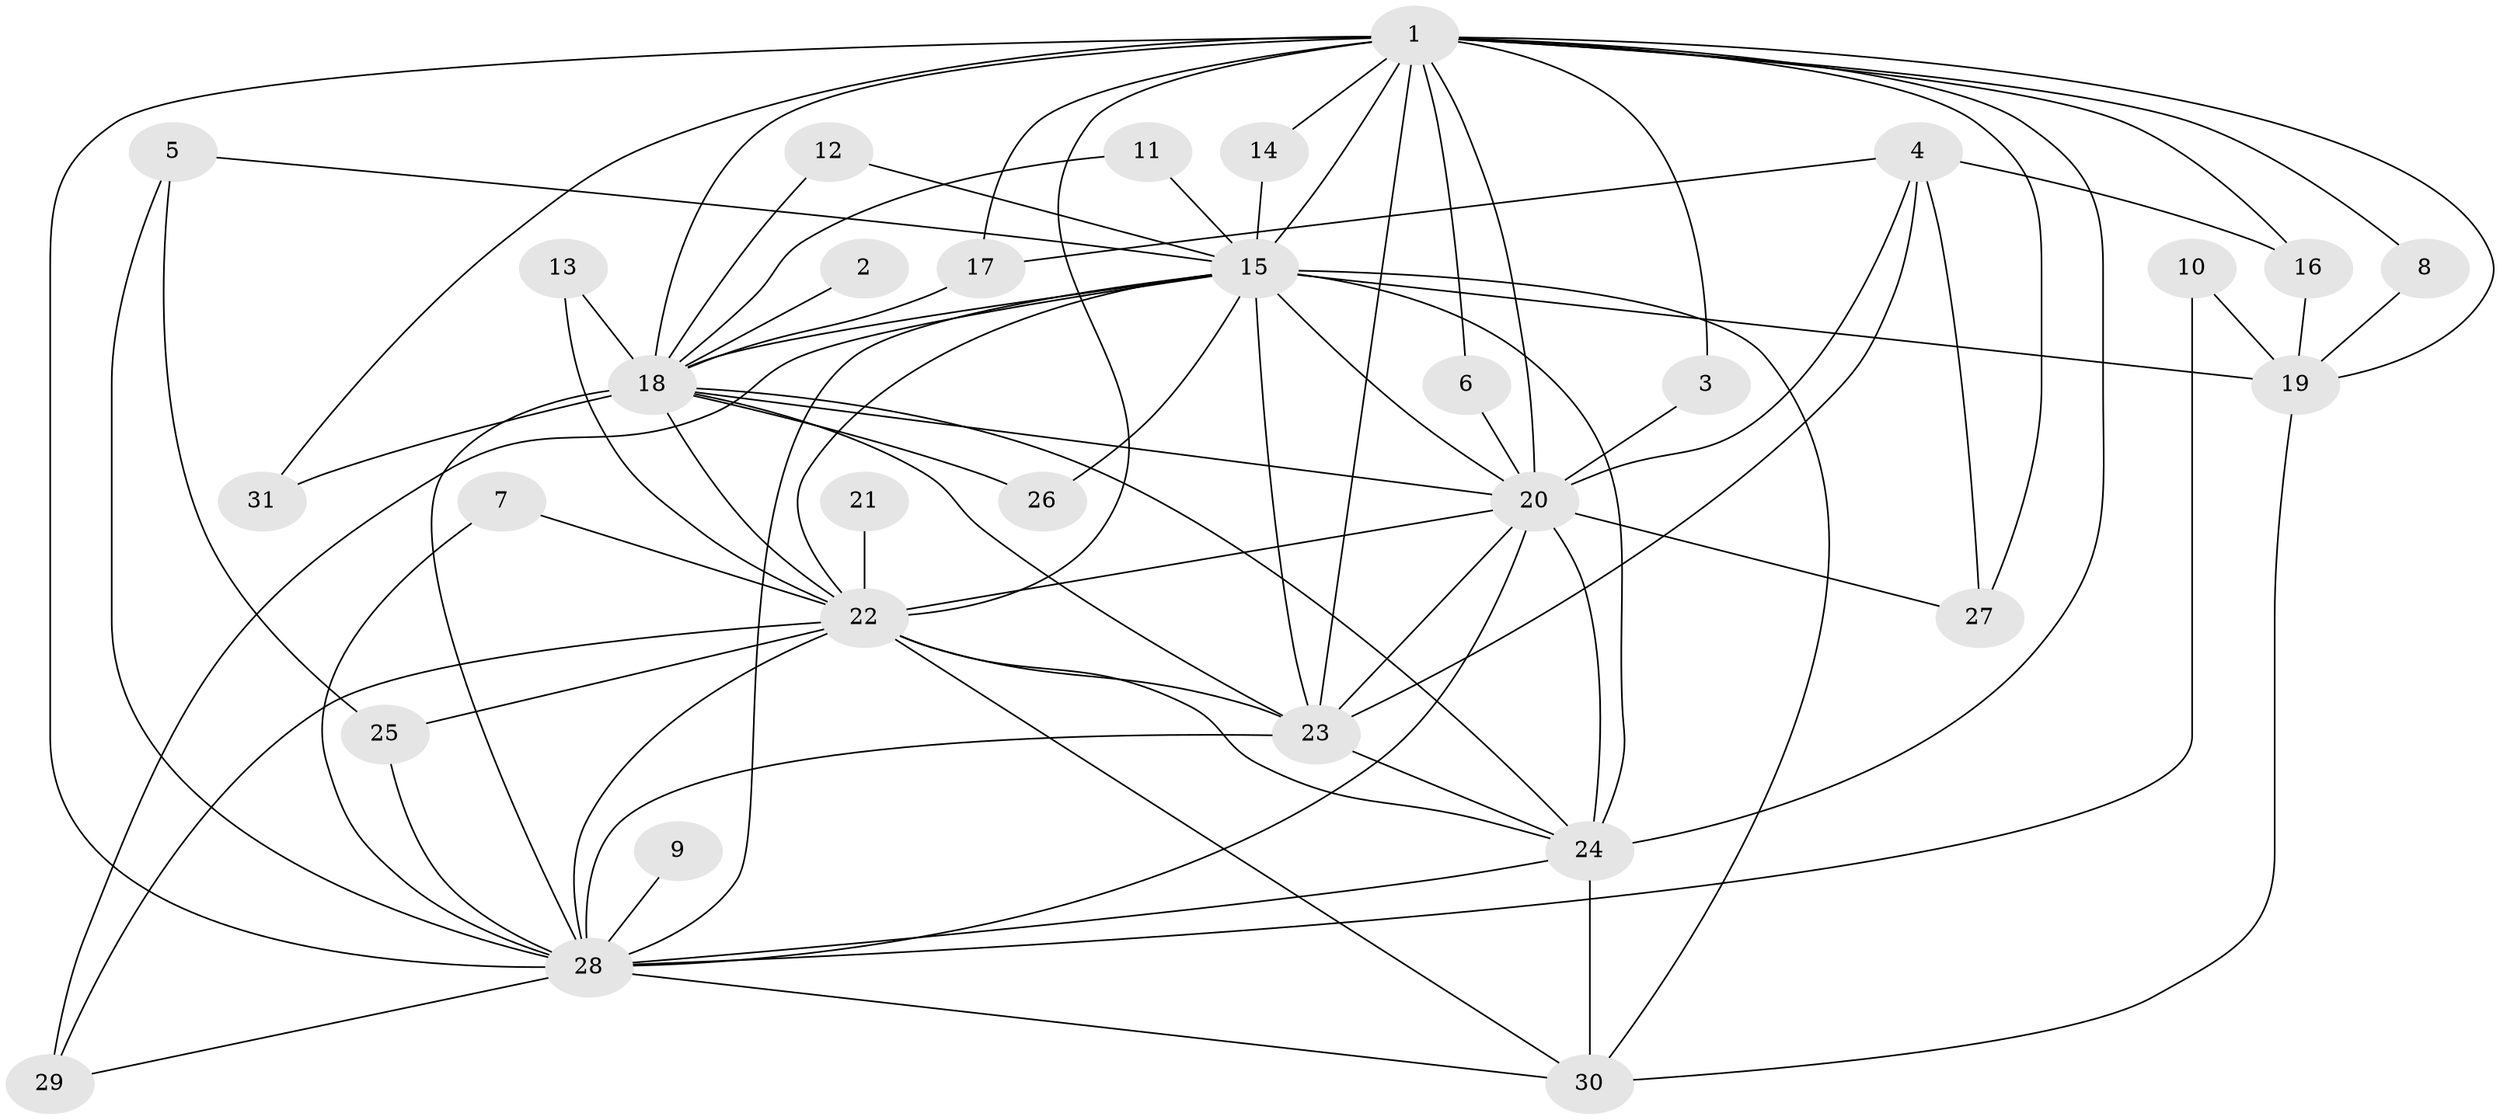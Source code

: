 // original degree distribution, {12: 0.06451612903225806, 24: 0.016129032258064516, 17: 0.03225806451612903, 22: 0.016129032258064516, 14: 0.016129032258064516, 21: 0.016129032258064516, 3: 0.24193548387096775, 2: 0.5, 6: 0.016129032258064516, 5: 0.03225806451612903, 4: 0.04838709677419355}
// Generated by graph-tools (version 1.1) at 2025/25/03/09/25 03:25:53]
// undirected, 31 vertices, 79 edges
graph export_dot {
graph [start="1"]
  node [color=gray90,style=filled];
  1;
  2;
  3;
  4;
  5;
  6;
  7;
  8;
  9;
  10;
  11;
  12;
  13;
  14;
  15;
  16;
  17;
  18;
  19;
  20;
  21;
  22;
  23;
  24;
  25;
  26;
  27;
  28;
  29;
  30;
  31;
  1 -- 3 [weight=1.0];
  1 -- 6 [weight=1.0];
  1 -- 8 [weight=1.0];
  1 -- 14 [weight=1.0];
  1 -- 15 [weight=3.0];
  1 -- 16 [weight=2.0];
  1 -- 17 [weight=1.0];
  1 -- 18 [weight=3.0];
  1 -- 19 [weight=2.0];
  1 -- 20 [weight=4.0];
  1 -- 22 [weight=4.0];
  1 -- 23 [weight=4.0];
  1 -- 24 [weight=2.0];
  1 -- 27 [weight=1.0];
  1 -- 28 [weight=3.0];
  1 -- 31 [weight=1.0];
  2 -- 18 [weight=1.0];
  3 -- 20 [weight=2.0];
  4 -- 16 [weight=1.0];
  4 -- 17 [weight=1.0];
  4 -- 20 [weight=1.0];
  4 -- 23 [weight=1.0];
  4 -- 27 [weight=1.0];
  5 -- 15 [weight=1.0];
  5 -- 25 [weight=1.0];
  5 -- 28 [weight=1.0];
  6 -- 20 [weight=1.0];
  7 -- 22 [weight=1.0];
  7 -- 28 [weight=1.0];
  8 -- 19 [weight=1.0];
  9 -- 28 [weight=1.0];
  10 -- 19 [weight=2.0];
  10 -- 28 [weight=1.0];
  11 -- 15 [weight=1.0];
  11 -- 18 [weight=1.0];
  12 -- 15 [weight=1.0];
  12 -- 18 [weight=1.0];
  13 -- 18 [weight=1.0];
  13 -- 22 [weight=1.0];
  14 -- 15 [weight=1.0];
  15 -- 18 [weight=1.0];
  15 -- 19 [weight=1.0];
  15 -- 20 [weight=2.0];
  15 -- 22 [weight=1.0];
  15 -- 23 [weight=1.0];
  15 -- 24 [weight=2.0];
  15 -- 26 [weight=1.0];
  15 -- 28 [weight=2.0];
  15 -- 29 [weight=2.0];
  15 -- 30 [weight=1.0];
  16 -- 19 [weight=1.0];
  17 -- 18 [weight=1.0];
  18 -- 20 [weight=4.0];
  18 -- 22 [weight=1.0];
  18 -- 23 [weight=1.0];
  18 -- 24 [weight=2.0];
  18 -- 26 [weight=1.0];
  18 -- 28 [weight=1.0];
  18 -- 31 [weight=2.0];
  19 -- 30 [weight=1.0];
  20 -- 22 [weight=2.0];
  20 -- 23 [weight=2.0];
  20 -- 24 [weight=3.0];
  20 -- 27 [weight=1.0];
  20 -- 28 [weight=2.0];
  21 -- 22 [weight=1.0];
  22 -- 23 [weight=1.0];
  22 -- 24 [weight=1.0];
  22 -- 25 [weight=1.0];
  22 -- 28 [weight=1.0];
  22 -- 29 [weight=1.0];
  22 -- 30 [weight=1.0];
  23 -- 24 [weight=2.0];
  23 -- 28 [weight=1.0];
  24 -- 28 [weight=2.0];
  24 -- 30 [weight=1.0];
  25 -- 28 [weight=1.0];
  28 -- 29 [weight=1.0];
  28 -- 30 [weight=1.0];
}
